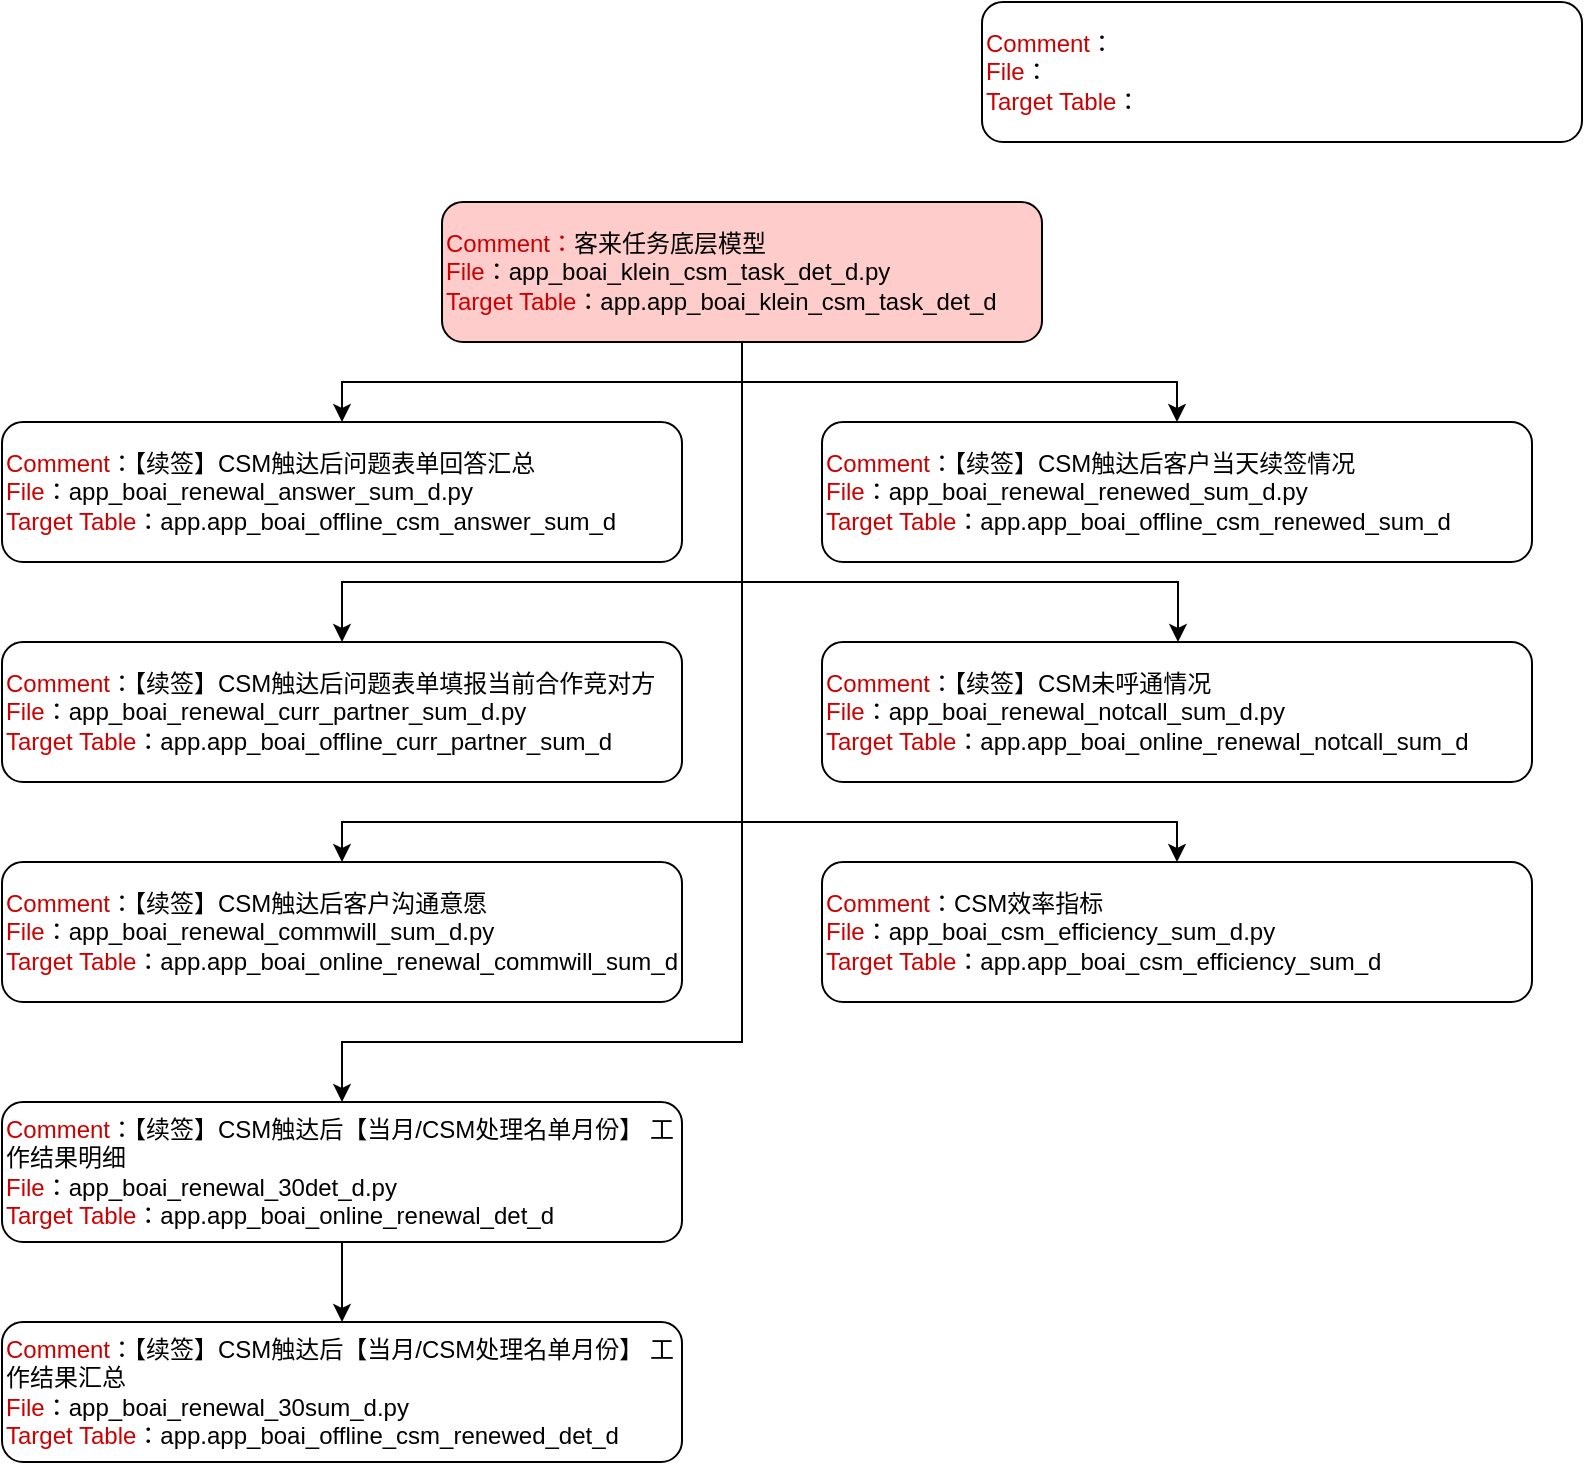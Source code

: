 <mxfile version="20.8.18" type="github">
  <diagram name="第 1 页" id="sbkb4hXFQLxR07IRilG2">
    <mxGraphModel dx="871" dy="541" grid="1" gridSize="10" guides="1" tooltips="1" connect="1" arrows="1" fold="1" page="1" pageScale="1" pageWidth="827" pageHeight="1169" math="0" shadow="0">
      <root>
        <mxCell id="0" />
        <mxCell id="1" parent="0" />
        <mxCell id="Ctg1ZKv8Jpn2vrHf4hRV-12" style="edgeStyle=orthogonalEdgeStyle;rounded=0;orthogonalLoop=1;jettySize=auto;html=1;fontColor=#000000;" edge="1" parent="1" source="Ctg1ZKv8Jpn2vrHf4hRV-1" target="Ctg1ZKv8Jpn2vrHf4hRV-3">
          <mxGeometry relative="1" as="geometry" />
        </mxCell>
        <mxCell id="Ctg1ZKv8Jpn2vrHf4hRV-15" style="edgeStyle=orthogonalEdgeStyle;rounded=0;orthogonalLoop=1;jettySize=auto;html=1;fontColor=#000000;" edge="1" parent="1" source="Ctg1ZKv8Jpn2vrHf4hRV-1" target="Ctg1ZKv8Jpn2vrHf4hRV-4">
          <mxGeometry relative="1" as="geometry" />
        </mxCell>
        <mxCell id="Ctg1ZKv8Jpn2vrHf4hRV-16" style="edgeStyle=orthogonalEdgeStyle;rounded=0;orthogonalLoop=1;jettySize=auto;html=1;exitX=0.5;exitY=1;exitDx=0;exitDy=0;fontColor=#000000;" edge="1" parent="1" source="Ctg1ZKv8Jpn2vrHf4hRV-1" target="Ctg1ZKv8Jpn2vrHf4hRV-5">
          <mxGeometry relative="1" as="geometry">
            <Array as="points">
              <mxPoint x="390" y="420" />
              <mxPoint x="190" y="420" />
            </Array>
          </mxGeometry>
        </mxCell>
        <mxCell id="Ctg1ZKv8Jpn2vrHf4hRV-17" style="edgeStyle=orthogonalEdgeStyle;rounded=0;orthogonalLoop=1;jettySize=auto;html=1;fontColor=#000000;" edge="1" parent="1" source="Ctg1ZKv8Jpn2vrHf4hRV-1" target="Ctg1ZKv8Jpn2vrHf4hRV-6">
          <mxGeometry relative="1" as="geometry">
            <Array as="points">
              <mxPoint x="390" y="420" />
              <mxPoint x="608" y="420" />
            </Array>
          </mxGeometry>
        </mxCell>
        <mxCell id="Ctg1ZKv8Jpn2vrHf4hRV-18" style="edgeStyle=orthogonalEdgeStyle;rounded=0;orthogonalLoop=1;jettySize=auto;html=1;entryX=0.5;entryY=0;entryDx=0;entryDy=0;fontColor=#000000;" edge="1" parent="1" source="Ctg1ZKv8Jpn2vrHf4hRV-1" target="Ctg1ZKv8Jpn2vrHf4hRV-7">
          <mxGeometry relative="1" as="geometry">
            <Array as="points">
              <mxPoint x="390" y="540" />
              <mxPoint x="190" y="540" />
            </Array>
          </mxGeometry>
        </mxCell>
        <mxCell id="Ctg1ZKv8Jpn2vrHf4hRV-19" style="edgeStyle=orthogonalEdgeStyle;rounded=0;orthogonalLoop=1;jettySize=auto;html=1;entryX=0.5;entryY=0;entryDx=0;entryDy=0;fontColor=#000000;" edge="1" parent="1" source="Ctg1ZKv8Jpn2vrHf4hRV-1" target="Ctg1ZKv8Jpn2vrHf4hRV-9">
          <mxGeometry relative="1" as="geometry">
            <Array as="points">
              <mxPoint x="390" y="540" />
              <mxPoint x="608" y="540" />
            </Array>
          </mxGeometry>
        </mxCell>
        <mxCell id="Ctg1ZKv8Jpn2vrHf4hRV-20" style="edgeStyle=orthogonalEdgeStyle;rounded=0;orthogonalLoop=1;jettySize=auto;html=1;entryX=0.5;entryY=0;entryDx=0;entryDy=0;fontColor=#000000;" edge="1" parent="1" source="Ctg1ZKv8Jpn2vrHf4hRV-1" target="Ctg1ZKv8Jpn2vrHf4hRV-8">
          <mxGeometry relative="1" as="geometry">
            <Array as="points">
              <mxPoint x="390" y="650" />
              <mxPoint x="190" y="650" />
            </Array>
          </mxGeometry>
        </mxCell>
        <mxCell id="Ctg1ZKv8Jpn2vrHf4hRV-1" value="&lt;font color=&quot;#cc0000&quot;&gt;Comment：&lt;/font&gt;客来任务底层模型&lt;span data-sl-origin-json=&quot;JTVCJTdCJTIyYmdDb2xvciUyMiUzQSUyMiUyM0ZGRTVDNyUyMiUyQyUyMnRleHQlMjIlM0ElMjIlRTUlQUUlQTIlRTYlOUQlQTUlRTQlQkIlQkIlRTUlOEElQTElRTUlQkElOTUlRTUlQjElODIlRTYlQTglQTElRTUlOUUlOEIlMjIlN0QlNUQ=&quot;&gt;&lt;/span&gt;&lt;font color=&quot;#cc0000&quot;&gt;&lt;br&gt;File&lt;/font&gt;：app_boai_klein_csm_task_det_d.py&lt;br&gt;&lt;font color=&quot;#cc0000&quot;&gt;Target Table&lt;/font&gt;：app.app_boai_klein_csm_task_det_d" style="rounded=1;whiteSpace=wrap;html=1;align=left;fillColor=#FFCCCC;" vertex="1" parent="1">
          <mxGeometry x="240" y="230" width="300" height="70" as="geometry" />
        </mxCell>
        <mxCell id="Ctg1ZKv8Jpn2vrHf4hRV-2" value="&lt;font color=&quot;#cc0000&quot;&gt;Comment&lt;/font&gt;：&lt;font color=&quot;#cc0000&quot;&gt;&lt;br&gt;File&lt;/font&gt;：&lt;br&gt;&lt;font color=&quot;#cc0000&quot;&gt;Target Table&lt;/font&gt;：" style="rounded=1;whiteSpace=wrap;html=1;align=left;" vertex="1" parent="1">
          <mxGeometry x="510" y="130" width="300" height="70" as="geometry" />
        </mxCell>
        <mxCell id="Ctg1ZKv8Jpn2vrHf4hRV-3" value="&lt;font color=&quot;#cc0000&quot;&gt;Comment&lt;/font&gt;：【续签】CSM触达后问题表单回答汇总&lt;br&gt;&lt;font color=&quot;#cc0000&quot;&gt;File&lt;/font&gt;：app_boai_renewal_answer_sum_d.py&lt;br&gt;&lt;font color=&quot;#cc0000&quot;&gt;Target Table&lt;/font&gt;：app.app_boai_offline_csm_answer_sum_d" style="rounded=1;whiteSpace=wrap;html=1;align=left;" vertex="1" parent="1">
          <mxGeometry x="20" y="340" width="340" height="70" as="geometry" />
        </mxCell>
        <mxCell id="Ctg1ZKv8Jpn2vrHf4hRV-4" value="&lt;font color=&quot;#cc0000&quot;&gt;Comment&lt;/font&gt;：【续签】CSM触达后客户当天续签情况&lt;br&gt;&lt;font color=&quot;#cc0000&quot;&gt;File&lt;/font&gt;：app_boai_renewal_renewed_sum_d.py&lt;br&gt;&lt;font color=&quot;#cc0000&quot;&gt;Target Table&lt;/font&gt;：app.app_boai_offline_csm_renewed_sum_d" style="rounded=1;whiteSpace=wrap;html=1;align=left;" vertex="1" parent="1">
          <mxGeometry x="430" y="340" width="355" height="70" as="geometry" />
        </mxCell>
        <mxCell id="Ctg1ZKv8Jpn2vrHf4hRV-5" value="&lt;font color=&quot;#cc0000&quot;&gt;Comment&lt;/font&gt;：【续签】CSM触达后问题表单填报当前合作竞对方&lt;br&gt;&lt;font color=&quot;#cc0000&quot;&gt;File&lt;/font&gt;：app_boai_renewal_curr_partner_sum_d.py&lt;br&gt;&lt;font color=&quot;#cc0000&quot;&gt;Target Table&lt;/font&gt;：app.app_boai_offline_curr_partner_sum_d" style="rounded=1;whiteSpace=wrap;html=1;align=left;" vertex="1" parent="1">
          <mxGeometry x="20" y="450" width="340" height="70" as="geometry" />
        </mxCell>
        <mxCell id="Ctg1ZKv8Jpn2vrHf4hRV-6" value="&lt;font color=&quot;#cc0000&quot;&gt;Comment&lt;/font&gt;：【续签】CSM未呼通情况&lt;br&gt;&lt;font color=&quot;#cc0000&quot;&gt;File&lt;/font&gt;：app_boai_renewal_notcall_sum_d.py&lt;br&gt;&lt;font color=&quot;#cc0000&quot;&gt;Target Table&lt;/font&gt;：app.app_boai_online_renewal_notcall_sum_d" style="rounded=1;whiteSpace=wrap;html=1;align=left;" vertex="1" parent="1">
          <mxGeometry x="430" y="450" width="355" height="70" as="geometry" />
        </mxCell>
        <mxCell id="Ctg1ZKv8Jpn2vrHf4hRV-7" value="&lt;font color=&quot;#cc0000&quot;&gt;Comment&lt;/font&gt;：【续签】CSM触达后客户沟通意愿&lt;br&gt;&lt;font color=&quot;#cc0000&quot;&gt;File&lt;/font&gt;：app_boai_renewal_commwill_sum_d.py&lt;br&gt;&lt;font color=&quot;#cc0000&quot;&gt;Target Table&lt;/font&gt;：app.app_boai_online_renewal_commwill_sum_d" style="rounded=1;whiteSpace=wrap;html=1;align=left;" vertex="1" parent="1">
          <mxGeometry x="20" y="560" width="340" height="70" as="geometry" />
        </mxCell>
        <mxCell id="Ctg1ZKv8Jpn2vrHf4hRV-21" style="edgeStyle=orthogonalEdgeStyle;rounded=0;orthogonalLoop=1;jettySize=auto;html=1;entryX=0.5;entryY=0;entryDx=0;entryDy=0;fontColor=#000000;" edge="1" parent="1" source="Ctg1ZKv8Jpn2vrHf4hRV-8" target="Ctg1ZKv8Jpn2vrHf4hRV-11">
          <mxGeometry relative="1" as="geometry" />
        </mxCell>
        <mxCell id="Ctg1ZKv8Jpn2vrHf4hRV-8" value="&lt;font color=&quot;#cc0000&quot;&gt;Comment&lt;/font&gt;：【续签】CSM触达后【当月/CSM处理名单月份】 工作结果明细&lt;br&gt;&lt;font color=&quot;#cc0000&quot;&gt;File&lt;/font&gt;：app_boai_renewal_30det_d.py&lt;br&gt;&lt;font color=&quot;#cc0000&quot;&gt;Target Table&lt;/font&gt;：app.app_boai_online_renewal_det_d" style="rounded=1;whiteSpace=wrap;html=1;align=left;" vertex="1" parent="1">
          <mxGeometry x="20" y="680" width="340" height="70" as="geometry" />
        </mxCell>
        <mxCell id="Ctg1ZKv8Jpn2vrHf4hRV-9" value="&lt;font color=&quot;#cc0000&quot;&gt;Comment&lt;/font&gt;：CSM效率指标&lt;br&gt;&lt;font color=&quot;#cc0000&quot;&gt;File&lt;/font&gt;：app_boai_csm_efficiency_sum_d.py&lt;br&gt;&lt;font color=&quot;#cc0000&quot;&gt;Target Table&lt;/font&gt;：app.app_boai_csm_efficiency_sum_d" style="rounded=1;whiteSpace=wrap;html=1;align=left;" vertex="1" parent="1">
          <mxGeometry x="430" y="560" width="355" height="70" as="geometry" />
        </mxCell>
        <mxCell id="Ctg1ZKv8Jpn2vrHf4hRV-11" value="&lt;font color=&quot;#cc0000&quot;&gt;Comment&lt;/font&gt;：【续签】CSM触达后【当月/CSM处理名单月份】 工作结果汇总&lt;br&gt;&lt;font color=&quot;#cc0000&quot;&gt;File&lt;/font&gt;：app_boai_renewal_30sum_d.py&lt;br&gt;&lt;font color=&quot;#cc0000&quot;&gt;Target Table&lt;/font&gt;：app.app_boai_offline_csm_renewed_det_d" style="rounded=1;whiteSpace=wrap;html=1;align=left;" vertex="1" parent="1">
          <mxGeometry x="20" y="790" width="340" height="70" as="geometry" />
        </mxCell>
      </root>
    </mxGraphModel>
  </diagram>
</mxfile>
